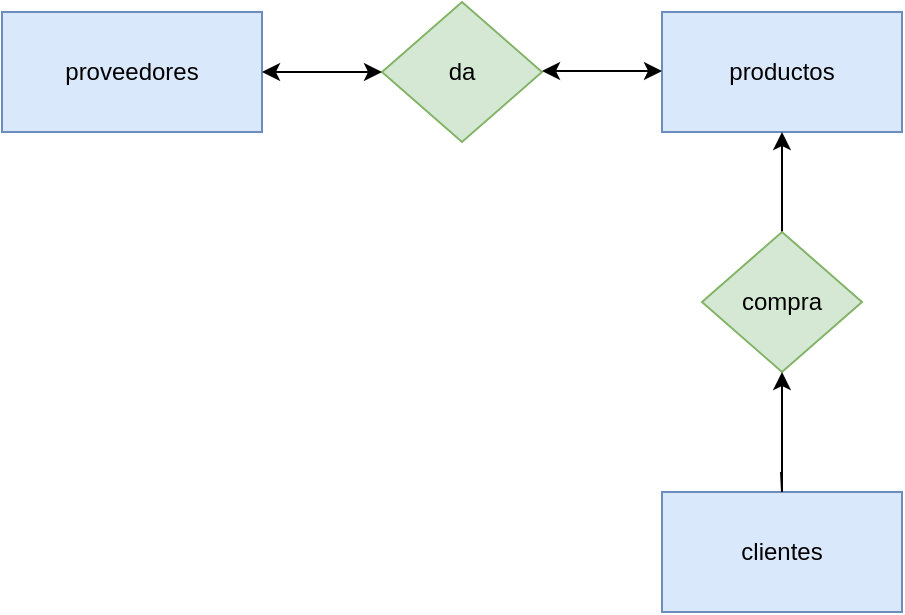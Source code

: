<mxfile version="21.8.0" type="github">
  <diagram name="Página-1" id="JrLKalugu6dd-Evh-oHa">
    <mxGraphModel dx="1434" dy="795" grid="1" gridSize="10" guides="1" tooltips="1" connect="1" arrows="1" fold="1" page="1" pageScale="1" pageWidth="827" pageHeight="1169" math="0" shadow="0">
      <root>
        <mxCell id="0" />
        <mxCell id="1" parent="0" />
        <mxCell id="QYk_PWpJ37yog6MR560c-2" value="proveedores" style="rounded=0;whiteSpace=wrap;html=1;fillColor=#dae8fc;strokeColor=#6c8ebf;" vertex="1" parent="1">
          <mxGeometry x="160" y="160" width="130" height="60" as="geometry" />
        </mxCell>
        <mxCell id="QYk_PWpJ37yog6MR560c-3" value="clientes" style="rounded=0;whiteSpace=wrap;html=1;fillColor=#dae8fc;strokeColor=#6c8ebf;" vertex="1" parent="1">
          <mxGeometry x="490" y="400" width="120" height="60" as="geometry" />
        </mxCell>
        <mxCell id="QYk_PWpJ37yog6MR560c-4" value="productos" style="rounded=0;whiteSpace=wrap;html=1;fillColor=#dae8fc;strokeColor=#6c8ebf;" vertex="1" parent="1">
          <mxGeometry x="490" y="160" width="120" height="60" as="geometry" />
        </mxCell>
        <mxCell id="QYk_PWpJ37yog6MR560c-5" value="da" style="rhombus;whiteSpace=wrap;html=1;fillColor=#d5e8d4;strokeColor=#82b366;" vertex="1" parent="1">
          <mxGeometry x="350" y="155" width="80" height="70" as="geometry" />
        </mxCell>
        <mxCell id="QYk_PWpJ37yog6MR560c-14" style="edgeStyle=orthogonalEdgeStyle;rounded=0;orthogonalLoop=1;jettySize=auto;html=1;exitX=0.5;exitY=0;exitDx=0;exitDy=0;entryX=0.5;entryY=1;entryDx=0;entryDy=0;" edge="1" parent="1" source="QYk_PWpJ37yog6MR560c-6" target="QYk_PWpJ37yog6MR560c-4">
          <mxGeometry relative="1" as="geometry" />
        </mxCell>
        <mxCell id="QYk_PWpJ37yog6MR560c-6" value="compra" style="rhombus;whiteSpace=wrap;html=1;fillColor=#d5e8d4;strokeColor=#82b366;" vertex="1" parent="1">
          <mxGeometry x="510" y="270" width="80" height="70" as="geometry" />
        </mxCell>
        <mxCell id="QYk_PWpJ37yog6MR560c-10" value="" style="endArrow=classic;startArrow=classic;html=1;rounded=0;exitX=1;exitY=0.5;exitDx=0;exitDy=0;" edge="1" parent="1" source="QYk_PWpJ37yog6MR560c-2" target="QYk_PWpJ37yog6MR560c-5">
          <mxGeometry width="50" height="50" relative="1" as="geometry">
            <mxPoint x="300" y="215" as="sourcePoint" />
            <mxPoint x="350" y="165" as="targetPoint" />
          </mxGeometry>
        </mxCell>
        <mxCell id="QYk_PWpJ37yog6MR560c-11" value="" style="endArrow=classic;startArrow=classic;html=1;rounded=0;exitX=1;exitY=0.5;exitDx=0;exitDy=0;" edge="1" parent="1">
          <mxGeometry width="50" height="50" relative="1" as="geometry">
            <mxPoint x="430" y="189.5" as="sourcePoint" />
            <mxPoint x="490" y="189.5" as="targetPoint" />
            <Array as="points">
              <mxPoint x="470" y="189.5" />
            </Array>
          </mxGeometry>
        </mxCell>
        <mxCell id="QYk_PWpJ37yog6MR560c-12" value="" style="endArrow=classic;html=1;rounded=0;" edge="1" parent="1">
          <mxGeometry width="50" height="50" relative="1" as="geometry">
            <mxPoint x="549.5" y="390.03" as="sourcePoint" />
            <mxPoint x="550" y="340" as="targetPoint" />
            <Array as="points">
              <mxPoint x="550" y="400" />
            </Array>
          </mxGeometry>
        </mxCell>
      </root>
    </mxGraphModel>
  </diagram>
</mxfile>
